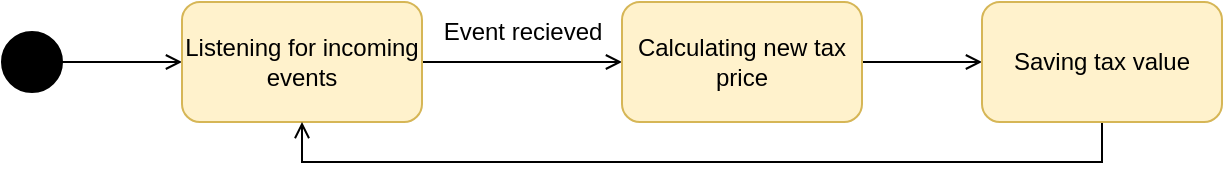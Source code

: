 <mxfile version="21.2.9" type="device">
  <diagram name="Page-1" id="jL2OIRCgTrRZPMlS60XD">
    <mxGraphModel dx="1434" dy="764" grid="1" gridSize="10" guides="1" tooltips="1" connect="1" arrows="1" fold="1" page="1" pageScale="1" pageWidth="850" pageHeight="1100" math="0" shadow="0">
      <root>
        <mxCell id="0" />
        <mxCell id="1" parent="0" />
        <mxCell id="KEc5gwt8fzmTfbdWs-q2-9" style="edgeStyle=orthogonalEdgeStyle;rounded=0;orthogonalLoop=1;jettySize=auto;html=1;exitX=1;exitY=0.5;exitDx=0;exitDy=0;entryX=0;entryY=0.5;entryDx=0;entryDy=0;endArrow=open;endFill=0;" parent="1" source="KEc5gwt8fzmTfbdWs-q2-4" target="KEc5gwt8fzmTfbdWs-q2-6" edge="1">
          <mxGeometry relative="1" as="geometry" />
        </mxCell>
        <mxCell id="KEc5gwt8fzmTfbdWs-q2-4" value="" style="ellipse;fillColor=strokeColor;html=1;" parent="1" vertex="1">
          <mxGeometry x="80" y="120" width="30" height="30" as="geometry" />
        </mxCell>
        <mxCell id="KEc5gwt8fzmTfbdWs-q2-10" style="edgeStyle=orthogonalEdgeStyle;rounded=0;orthogonalLoop=1;jettySize=auto;html=1;exitX=1;exitY=0.5;exitDx=0;exitDy=0;entryX=0;entryY=0.5;entryDx=0;entryDy=0;endArrow=open;endFill=0;" parent="1" source="KEc5gwt8fzmTfbdWs-q2-6" target="KEc5gwt8fzmTfbdWs-q2-7" edge="1">
          <mxGeometry relative="1" as="geometry" />
        </mxCell>
        <mxCell id="KEc5gwt8fzmTfbdWs-q2-6" value="Listening for incoming events" style="rounded=1;whiteSpace=wrap;html=1;fillColor=#fff2cc;strokeColor=#d6b656;" parent="1" vertex="1">
          <mxGeometry x="170" y="105" width="120" height="60" as="geometry" />
        </mxCell>
        <mxCell id="KEc5gwt8fzmTfbdWs-q2-11" style="edgeStyle=orthogonalEdgeStyle;rounded=0;orthogonalLoop=1;jettySize=auto;html=1;exitX=1;exitY=0.5;exitDx=0;exitDy=0;entryX=0;entryY=0.5;entryDx=0;entryDy=0;endArrow=open;endFill=0;" parent="1" source="KEc5gwt8fzmTfbdWs-q2-7" target="KEc5gwt8fzmTfbdWs-q2-8" edge="1">
          <mxGeometry relative="1" as="geometry" />
        </mxCell>
        <mxCell id="KEc5gwt8fzmTfbdWs-q2-7" value="Calculating new tax price" style="rounded=1;whiteSpace=wrap;html=1;fillColor=#fff2cc;strokeColor=#d6b656;" parent="1" vertex="1">
          <mxGeometry x="390" y="105" width="120" height="60" as="geometry" />
        </mxCell>
        <mxCell id="KEc5gwt8fzmTfbdWs-q2-13" style="edgeStyle=orthogonalEdgeStyle;rounded=0;orthogonalLoop=1;jettySize=auto;html=1;exitX=0.5;exitY=1;exitDx=0;exitDy=0;entryX=0.5;entryY=1;entryDx=0;entryDy=0;endArrow=open;endFill=0;" parent="1" source="KEc5gwt8fzmTfbdWs-q2-8" target="KEc5gwt8fzmTfbdWs-q2-6" edge="1">
          <mxGeometry relative="1" as="geometry" />
        </mxCell>
        <mxCell id="KEc5gwt8fzmTfbdWs-q2-8" value="Saving tax value" style="rounded=1;whiteSpace=wrap;html=1;fillColor=#fff2cc;strokeColor=#d6b656;" parent="1" vertex="1">
          <mxGeometry x="570" y="105" width="120" height="60" as="geometry" />
        </mxCell>
        <mxCell id="KEc5gwt8fzmTfbdWs-q2-12" value="Event recieved" style="text;html=1;align=center;verticalAlign=middle;resizable=0;points=[];autosize=1;strokeColor=none;fillColor=none;" parent="1" vertex="1">
          <mxGeometry x="290" y="105" width="100" height="30" as="geometry" />
        </mxCell>
      </root>
    </mxGraphModel>
  </diagram>
</mxfile>
